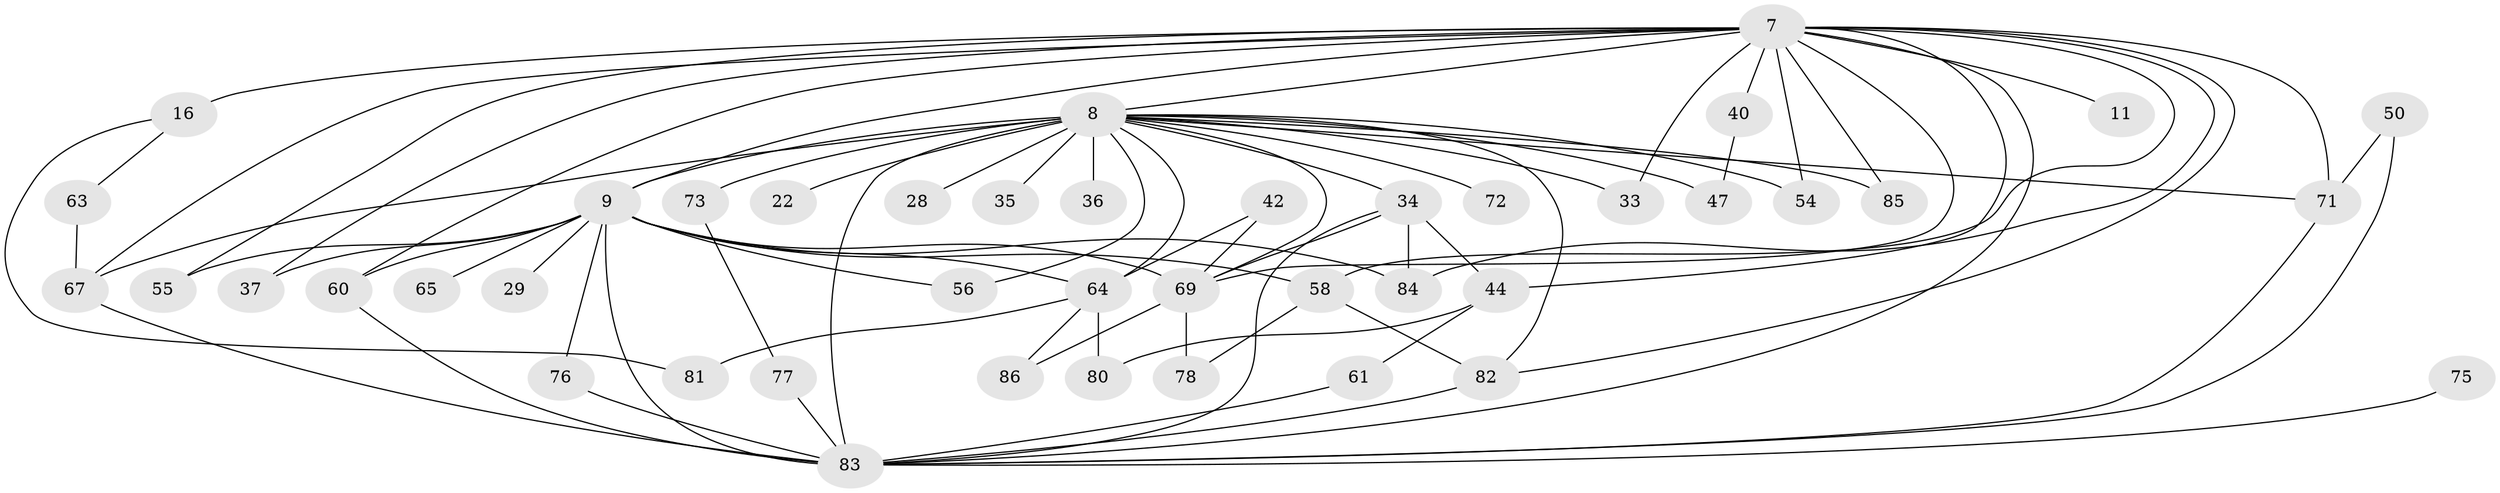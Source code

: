 // original degree distribution, {15: 0.023255813953488372, 20: 0.023255813953488372, 24: 0.023255813953488372, 17: 0.023255813953488372, 18: 0.023255813953488372, 2: 0.5, 3: 0.2441860465116279, 4: 0.08139534883720931, 6: 0.023255813953488372, 7: 0.011627906976744186, 5: 0.023255813953488372}
// Generated by graph-tools (version 1.1) at 2025/43/03/09/25 04:43:39]
// undirected, 43 vertices, 80 edges
graph export_dot {
graph [start="1"]
  node [color=gray90,style=filled];
  7 [super="+5"];
  8 [super="+3+2"];
  9 [super="+4"];
  11;
  16;
  22;
  28;
  29;
  33;
  34 [super="+19"];
  35;
  36;
  37;
  40;
  42;
  44 [super="+30"];
  47;
  50;
  54 [super="+46"];
  55;
  56;
  58 [super="+13"];
  60 [super="+52"];
  61;
  63;
  64 [super="+26+59+57"];
  65;
  67 [super="+51+53"];
  69 [super="+45+62"];
  71 [super="+43+70+32"];
  72;
  73;
  75;
  76;
  77;
  78;
  80;
  81;
  82 [super="+66+79"];
  83 [super="+68+25+74"];
  84 [super="+17"];
  85;
  86;
  7 -- 8 [weight=8];
  7 -- 9 [weight=4];
  7 -- 11 [weight=2];
  7 -- 16 [weight=2];
  7 -- 40 [weight=2];
  7 -- 44 [weight=2];
  7 -- 54 [weight=2];
  7 -- 55;
  7 -- 69 [weight=3];
  7 -- 85;
  7 -- 33;
  7 -- 37;
  7 -- 60;
  7 -- 58;
  7 -- 83 [weight=6];
  7 -- 84;
  7 -- 71 [weight=4];
  7 -- 67 [weight=3];
  7 -- 82;
  8 -- 9 [weight=8];
  8 -- 35 [weight=2];
  8 -- 36 [weight=2];
  8 -- 72 [weight=2];
  8 -- 85;
  8 -- 54;
  8 -- 73 [weight=2];
  8 -- 47;
  8 -- 83 [weight=11];
  8 -- 22 [weight=2];
  8 -- 56;
  8 -- 28;
  8 -- 33;
  8 -- 34;
  8 -- 64 [weight=5];
  8 -- 71 [weight=3];
  8 -- 69;
  8 -- 67;
  8 -- 82;
  9 -- 29 [weight=2];
  9 -- 37;
  9 -- 55;
  9 -- 58 [weight=2];
  9 -- 65 [weight=2];
  9 -- 76;
  9 -- 56;
  9 -- 83 [weight=6];
  9 -- 84;
  9 -- 64 [weight=4];
  9 -- 69;
  9 -- 60;
  16 -- 63;
  16 -- 81;
  34 -- 84;
  34 -- 44 [weight=2];
  34 -- 83;
  34 -- 69;
  40 -- 47;
  42 -- 69;
  42 -- 64;
  44 -- 80;
  44 -- 61;
  50 -- 83;
  50 -- 71;
  58 -- 78;
  58 -- 82;
  60 -- 83;
  61 -- 83;
  63 -- 67;
  64 -- 81;
  64 -- 86;
  64 -- 80;
  67 -- 83 [weight=2];
  69 -- 86;
  69 -- 78;
  71 -- 83;
  73 -- 77;
  75 -- 83 [weight=2];
  76 -- 83;
  77 -- 83;
  82 -- 83;
}
